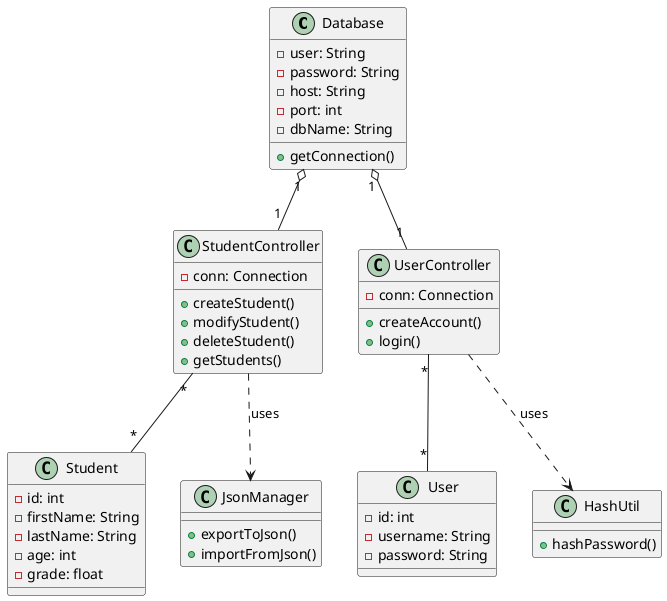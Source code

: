 @startuml

class Database {
  - user: String
  - password: String
  - host: String
  - port: int
  - dbName: String
  + getConnection()
}

class StudentController {
  - conn: Connection
  + createStudent()
  + modifyStudent()
  + deleteStudent()
  + getStudents()
}

class UserController {
  - conn: Connection
  + createAccount()
  + login()
}

class Student {
  - id: int
  - firstName: String
  - lastName: String
  - age: int
  - grade: float
}

class User {
  - id: int
  - username: String
  - password: String
}

class JsonManager {
  + exportToJson()
  + importFromJson()
}

class HashUtil {
  + hashPassword()
}

Database "1" o-- "1" StudentController
Database "1" o-- "1" UserController
StudentController "*" -- "*" Student
UserController "*" -- "*" User
StudentController ..> JsonManager : uses
UserController ..> HashUtil : uses

@enduml
